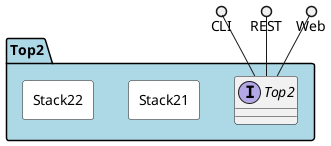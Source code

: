 @startuml



package "Top2" #lightblue {

    interface "Top2" as i {
    
    }
}

CLI ()-- i
REST ()-- i
Web ()-- i

package "Top2" #lightblue {


rectangle "Stack21" #white {
}

rectangle "Stack22" #white {
}

}



@enduml
